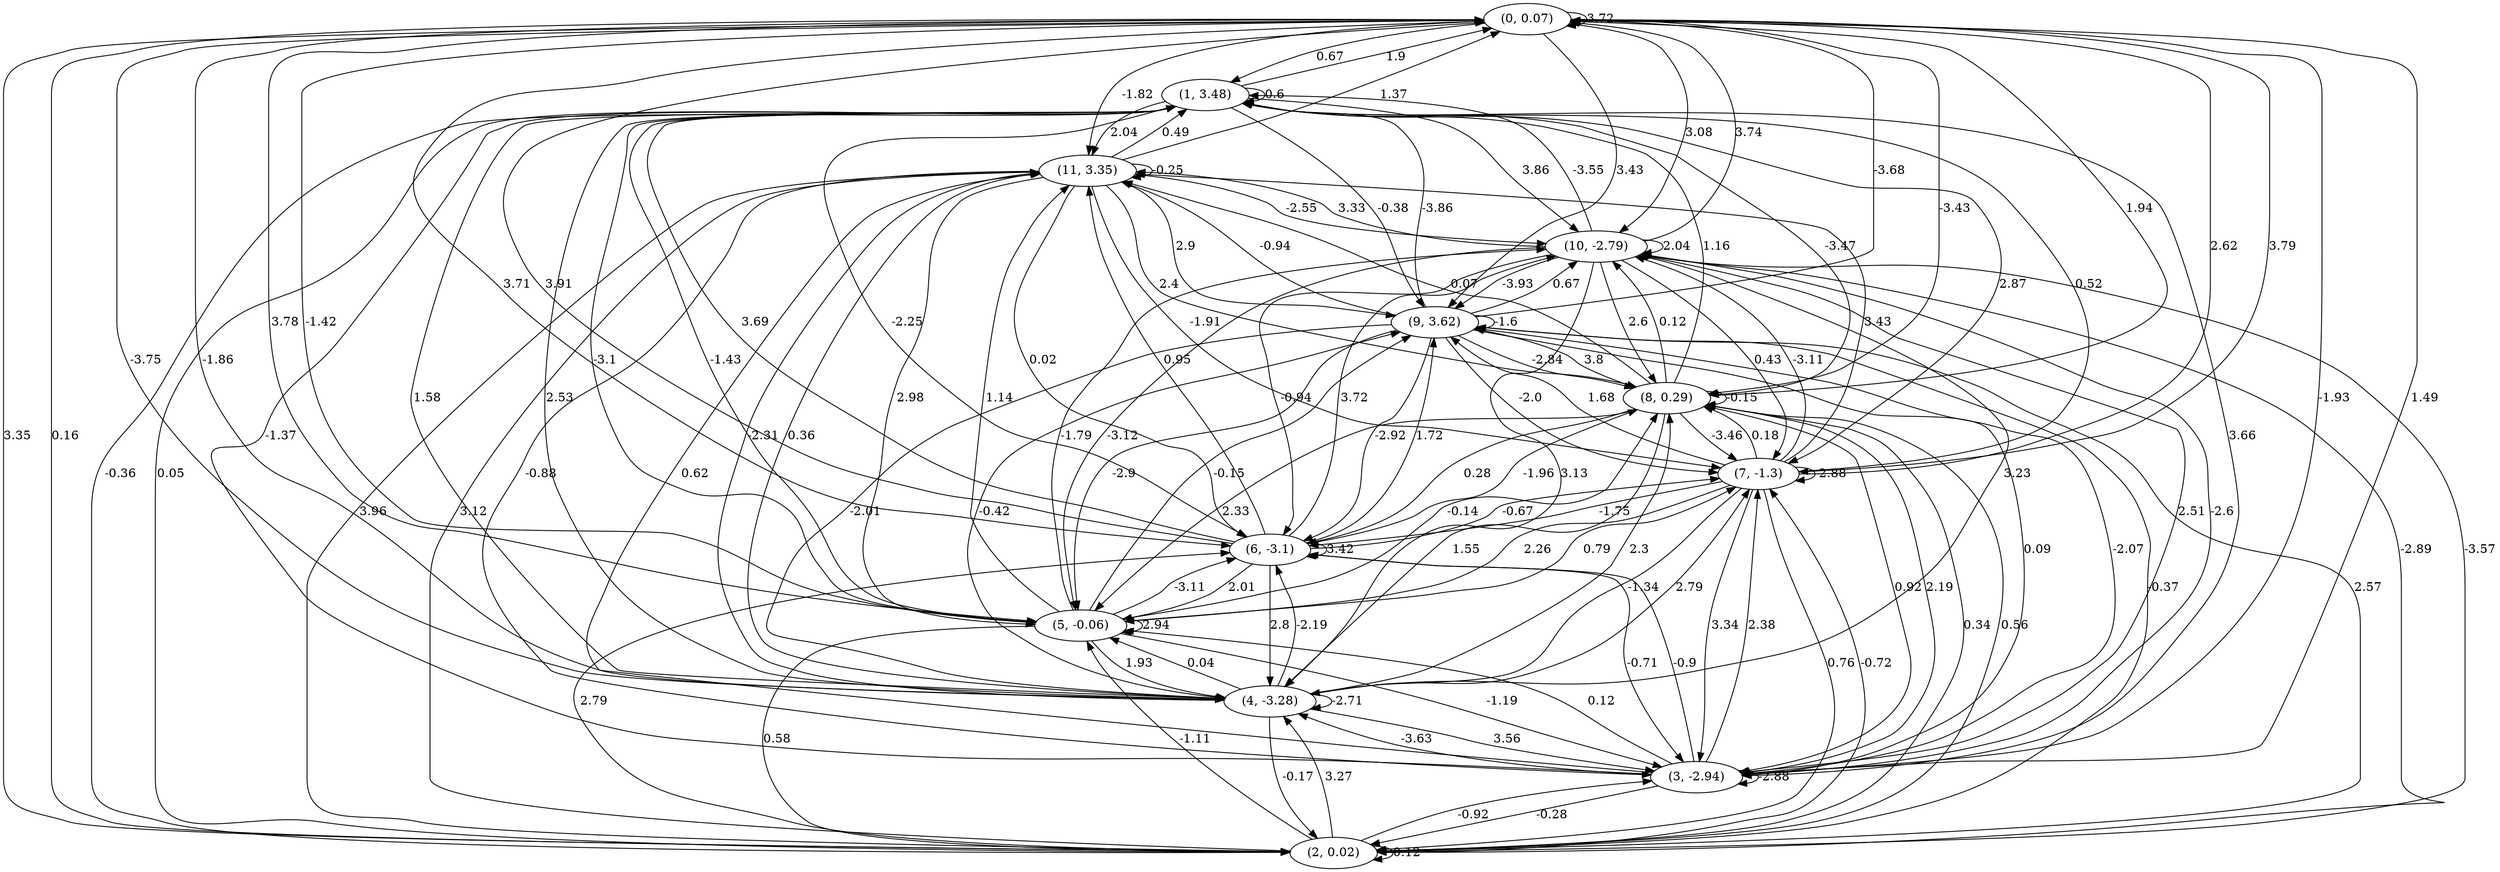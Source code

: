 digraph {
    0 [ label = "(0, 0.07)" ]
    1 [ label = "(1, 3.48)" ]
    2 [ label = "(2, 0.02)" ]
    3 [ label = "(3, -2.94)" ]
    4 [ label = "(4, -3.28)" ]
    5 [ label = "(5, -0.06)" ]
    6 [ label = "(6, -3.1)" ]
    7 [ label = "(7, -1.3)" ]
    8 [ label = "(8, 0.29)" ]
    9 [ label = "(9, 3.62)" ]
    10 [ label = "(10, -2.79)" ]
    11 [ label = "(11, 3.35)" ]
    0 -> 0 [ label = "3.72" ]
    1 -> 1 [ label = "0.6" ]
    2 -> 2 [ label = "0.12" ]
    3 -> 3 [ label = "-2.88" ]
    4 -> 4 [ label = "-2.71" ]
    5 -> 5 [ label = "2.94" ]
    6 -> 6 [ label = "3.42" ]
    7 -> 7 [ label = "-2.88" ]
    8 -> 8 [ label = "-0.15" ]
    9 -> 9 [ label = "-1.6" ]
    10 -> 10 [ label = "2.04" ]
    11 -> 11 [ label = "-0.25" ]
    1 -> 0 [ label = "1.9" ]
    2 -> 0 [ label = "0.16" ]
    3 -> 0 [ label = "1.49" ]
    4 -> 0 [ label = "-3.75" ]
    5 -> 0 [ label = "-1.42" ]
    6 -> 0 [ label = "3.91" ]
    7 -> 0 [ label = "2.62" ]
    8 -> 0 [ label = "1.94" ]
    9 -> 0 [ label = "-3.68" ]
    10 -> 0 [ label = "3.74" ]
    11 -> 0 [ label = "1.37" ]
    0 -> 1 [ label = "0.67" ]
    2 -> 1 [ label = "0.05" ]
    3 -> 1 [ label = "-1.37" ]
    4 -> 1 [ label = "1.58" ]
    5 -> 1 [ label = "-1.43" ]
    6 -> 1 [ label = "3.69" ]
    7 -> 1 [ label = "0.52" ]
    8 -> 1 [ label = "1.16" ]
    9 -> 1 [ label = "-3.86" ]
    10 -> 1 [ label = "-3.55" ]
    11 -> 1 [ label = "0.49" ]
    0 -> 2 [ label = "3.35" ]
    1 -> 2 [ label = "-0.36" ]
    3 -> 2 [ label = "-0.28" ]
    4 -> 2 [ label = "-0.17" ]
    5 -> 2 [ label = "0.58" ]
    7 -> 2 [ label = "0.76" ]
    8 -> 2 [ label = "0.34" ]
    9 -> 2 [ label = "-0.37" ]
    10 -> 2 [ label = "-2.89" ]
    11 -> 2 [ label = "3.96" ]
    0 -> 3 [ label = "-1.93" ]
    1 -> 3 [ label = "3.66" ]
    2 -> 3 [ label = "-0.92" ]
    4 -> 3 [ label = "3.56" ]
    5 -> 3 [ label = "-1.19" ]
    6 -> 3 [ label = "-0.71" ]
    7 -> 3 [ label = "3.34" ]
    8 -> 3 [ label = "0.92" ]
    9 -> 3 [ label = "0.09" ]
    10 -> 3 [ label = "2.51" ]
    11 -> 3 [ label = "-0.88" ]
    0 -> 4 [ label = "-1.86" ]
    1 -> 4 [ label = "2.53" ]
    2 -> 4 [ label = "3.27" ]
    3 -> 4 [ label = "-3.63" ]
    5 -> 4 [ label = "1.93" ]
    6 -> 4 [ label = "2.8" ]
    7 -> 4 [ label = "-1.34" ]
    8 -> 4 [ label = "1.55" ]
    9 -> 4 [ label = "-2.01" ]
    10 -> 4 [ label = "3.13" ]
    11 -> 4 [ label = "0.36" ]
    0 -> 5 [ label = "3.78" ]
    1 -> 5 [ label = "-3.1" ]
    2 -> 5 [ label = "-1.11" ]
    3 -> 5 [ label = "0.12" ]
    4 -> 5 [ label = "0.04" ]
    6 -> 5 [ label = "2.01" ]
    7 -> 5 [ label = "2.26" ]
    8 -> 5 [ label = "2.33" ]
    9 -> 5 [ label = "-2.9" ]
    10 -> 5 [ label = "-3.12" ]
    11 -> 5 [ label = "2.98" ]
    0 -> 6 [ label = "3.71" ]
    1 -> 6 [ label = "-2.25" ]
    2 -> 6 [ label = "2.79" ]
    3 -> 6 [ label = "-0.9" ]
    4 -> 6 [ label = "-2.19" ]
    5 -> 6 [ label = "-3.11" ]
    7 -> 6 [ label = "-1.75" ]
    8 -> 6 [ label = "0.28" ]
    9 -> 6 [ label = "-2.92" ]
    10 -> 6 [ label = "-0.94" ]
    11 -> 6 [ label = "0.02" ]
    0 -> 7 [ label = "3.79" ]
    1 -> 7 [ label = "2.87" ]
    2 -> 7 [ label = "-0.72" ]
    3 -> 7 [ label = "2.38" ]
    4 -> 7 [ label = "2.79" ]
    5 -> 7 [ label = "0.79" ]
    6 -> 7 [ label = "-0.67" ]
    8 -> 7 [ label = "-3.46" ]
    9 -> 7 [ label = "-2.0" ]
    10 -> 7 [ label = "0.43" ]
    11 -> 7 [ label = "-1.91" ]
    0 -> 8 [ label = "-3.43" ]
    1 -> 8 [ label = "-3.47" ]
    2 -> 8 [ label = "0.56" ]
    3 -> 8 [ label = "2.19" ]
    4 -> 8 [ label = "2.3" ]
    5 -> 8 [ label = "-0.14" ]
    6 -> 8 [ label = "-1.96" ]
    7 -> 8 [ label = "0.18" ]
    9 -> 8 [ label = "-2.84" ]
    10 -> 8 [ label = "2.6" ]
    11 -> 8 [ label = "2.4" ]
    0 -> 9 [ label = "3.43" ]
    1 -> 9 [ label = "-0.38" ]
    2 -> 9 [ label = "2.57" ]
    3 -> 9 [ label = "-2.07" ]
    4 -> 9 [ label = "-0.42" ]
    5 -> 9 [ label = "-0.15" ]
    6 -> 9 [ label = "1.72" ]
    7 -> 9 [ label = "1.68" ]
    8 -> 9 [ label = "3.8" ]
    10 -> 9 [ label = "-3.93" ]
    11 -> 9 [ label = "2.9" ]
    0 -> 10 [ label = "3.08" ]
    1 -> 10 [ label = "3.86" ]
    2 -> 10 [ label = "-3.57" ]
    3 -> 10 [ label = "-2.6" ]
    4 -> 10 [ label = "3.23" ]
    5 -> 10 [ label = "-1.79" ]
    6 -> 10 [ label = "3.72" ]
    7 -> 10 [ label = "-3.11" ]
    8 -> 10 [ label = "0.12" ]
    9 -> 10 [ label = "0.67" ]
    11 -> 10 [ label = "-2.55" ]
    0 -> 11 [ label = "-1.82" ]
    1 -> 11 [ label = "2.04" ]
    2 -> 11 [ label = "3.12" ]
    3 -> 11 [ label = "0.62" ]
    4 -> 11 [ label = "-2.31" ]
    5 -> 11 [ label = "1.14" ]
    6 -> 11 [ label = "0.95" ]
    7 -> 11 [ label = "3.43" ]
    8 -> 11 [ label = "0.07" ]
    9 -> 11 [ label = "-0.94" ]
    10 -> 11 [ label = "3.33" ]
}

